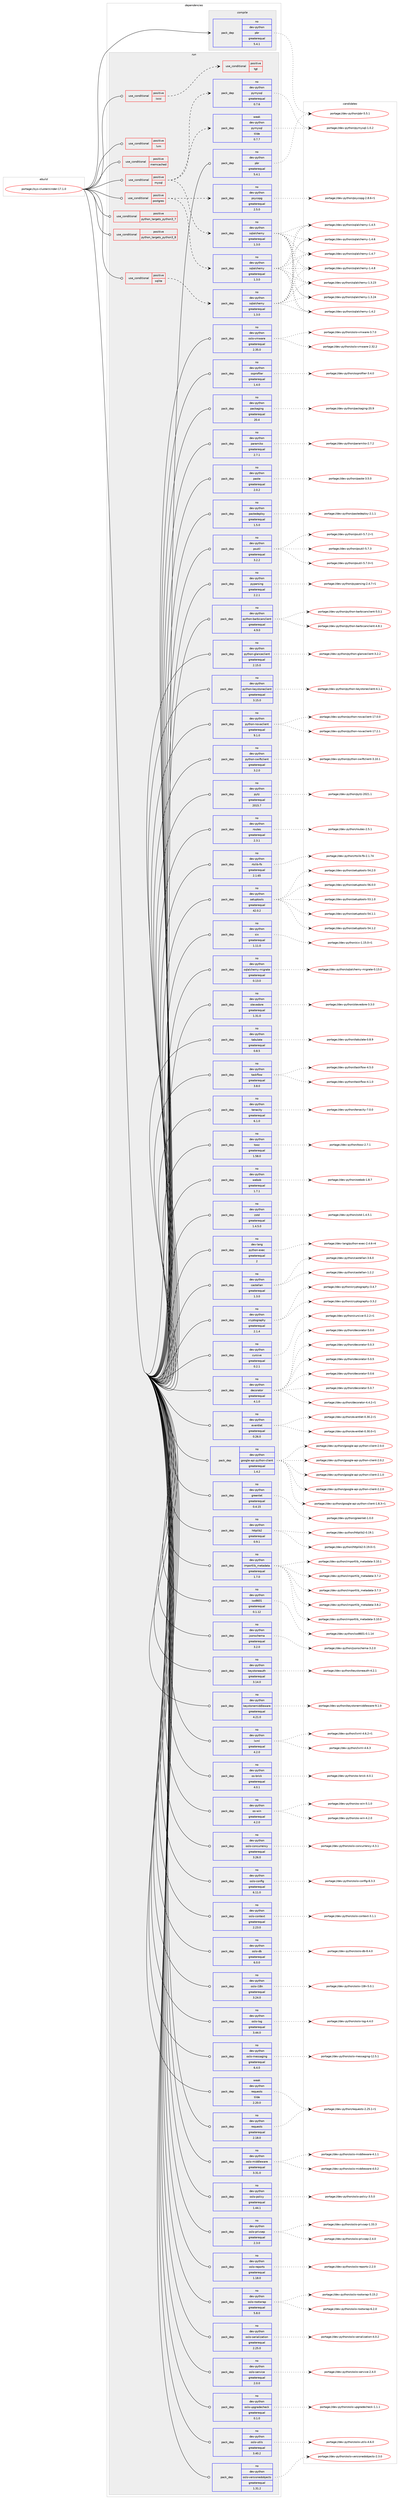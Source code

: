 digraph prolog {

# *************
# Graph options
# *************

newrank=true;
concentrate=true;
compound=true;
graph [rankdir=LR,fontname=Helvetica,fontsize=10,ranksep=1.5];#, ranksep=2.5, nodesep=0.2];
edge  [arrowhead=vee];
node  [fontname=Helvetica,fontsize=10];

# **********
# The ebuild
# **********

subgraph cluster_leftcol {
color=gray;
rank=same;
label=<<i>ebuild</i>>;
id [label="portage://sys-cluster/cinder-17.1.0", color=red, width=4, href="../sys-cluster/cinder-17.1.0.svg"];
}

# ****************
# The dependencies
# ****************

subgraph cluster_midcol {
color=gray;
label=<<i>dependencies</i>>;
subgraph cluster_compile {
fillcolor="#eeeeee";
style=filled;
label=<<i>compile</i>>;
# *** BEGIN UNKNOWN DEPENDENCY TYPE (TODO) ***
# id -> package_dependency(portage://sys-cluster/cinder-17.1.0,install,no,app-admin,sudo,none,[,,],[],[])
# *** END UNKNOWN DEPENDENCY TYPE (TODO) ***

subgraph pack617 {
dependency1558 [label=<<TABLE BORDER="0" CELLBORDER="1" CELLSPACING="0" CELLPADDING="4" WIDTH="220"><TR><TD ROWSPAN="6" CELLPADDING="30">pack_dep</TD></TR><TR><TD WIDTH="110">no</TD></TR><TR><TD>dev-python</TD></TR><TR><TD>pbr</TD></TR><TR><TD>greaterequal</TD></TR><TR><TD>5.4.1</TD></TR></TABLE>>, shape=none, color=blue];
}
id:e -> dependency1558:w [weight=20,style="solid",arrowhead="vee"];
}
subgraph cluster_compileandrun {
fillcolor="#eeeeee";
style=filled;
label=<<i>compile and run</i>>;
}
subgraph cluster_run {
fillcolor="#eeeeee";
style=filled;
label=<<i>run</i>>;
subgraph cond916 {
dependency1559 [label=<<TABLE BORDER="0" CELLBORDER="1" CELLSPACING="0" CELLPADDING="4"><TR><TD ROWSPAN="3" CELLPADDING="10">use_conditional</TD></TR><TR><TD>positive</TD></TR><TR><TD>iscsi</TD></TR></TABLE>>, shape=none, color=red];
subgraph cond917 {
dependency1560 [label=<<TABLE BORDER="0" CELLBORDER="1" CELLSPACING="0" CELLPADDING="4"><TR><TD ROWSPAN="3" CELLPADDING="10">use_conditional</TD></TR><TR><TD>positive</TD></TR><TR><TD>tgt</TD></TR></TABLE>>, shape=none, color=red];
# *** BEGIN UNKNOWN DEPENDENCY TYPE (TODO) ***
# dependency1560 -> package_dependency(portage://sys-cluster/cinder-17.1.0,run,no,sys-block,tgt,none,[,,],[],[])
# *** END UNKNOWN DEPENDENCY TYPE (TODO) ***

}
dependency1559:e -> dependency1560:w [weight=20,style="dashed",arrowhead="vee"];
# *** BEGIN UNKNOWN DEPENDENCY TYPE (TODO) ***
# dependency1559 -> package_dependency(portage://sys-cluster/cinder-17.1.0,run,no,sys-block,open-iscsi,none,[,,],[],[])
# *** END UNKNOWN DEPENDENCY TYPE (TODO) ***

}
id:e -> dependency1559:w [weight=20,style="solid",arrowhead="odot"];
subgraph cond918 {
dependency1561 [label=<<TABLE BORDER="0" CELLBORDER="1" CELLSPACING="0" CELLPADDING="4"><TR><TD ROWSPAN="3" CELLPADDING="10">use_conditional</TD></TR><TR><TD>positive</TD></TR><TR><TD>lvm</TD></TR></TABLE>>, shape=none, color=red];
# *** BEGIN UNKNOWN DEPENDENCY TYPE (TODO) ***
# dependency1561 -> package_dependency(portage://sys-cluster/cinder-17.1.0,run,no,sys-fs,lvm2,none,[,,],[],[])
# *** END UNKNOWN DEPENDENCY TYPE (TODO) ***

}
id:e -> dependency1561:w [weight=20,style="solid",arrowhead="odot"];
subgraph cond919 {
dependency1562 [label=<<TABLE BORDER="0" CELLBORDER="1" CELLSPACING="0" CELLPADDING="4"><TR><TD ROWSPAN="3" CELLPADDING="10">use_conditional</TD></TR><TR><TD>positive</TD></TR><TR><TD>memcached</TD></TR></TABLE>>, shape=none, color=red];
# *** BEGIN UNKNOWN DEPENDENCY TYPE (TODO) ***
# dependency1562 -> package_dependency(portage://sys-cluster/cinder-17.1.0,run,no,net-misc,memcached,none,[,,],[],[])
# *** END UNKNOWN DEPENDENCY TYPE (TODO) ***

}
id:e -> dependency1562:w [weight=20,style="solid",arrowhead="odot"];
subgraph cond920 {
dependency1563 [label=<<TABLE BORDER="0" CELLBORDER="1" CELLSPACING="0" CELLPADDING="4"><TR><TD ROWSPAN="3" CELLPADDING="10">use_conditional</TD></TR><TR><TD>positive</TD></TR><TR><TD>mysql</TD></TR></TABLE>>, shape=none, color=red];
subgraph pack618 {
dependency1564 [label=<<TABLE BORDER="0" CELLBORDER="1" CELLSPACING="0" CELLPADDING="4" WIDTH="220"><TR><TD ROWSPAN="6" CELLPADDING="30">pack_dep</TD></TR><TR><TD WIDTH="110">no</TD></TR><TR><TD>dev-python</TD></TR><TR><TD>pymysql</TD></TR><TR><TD>greaterequal</TD></TR><TR><TD>0.7.6</TD></TR></TABLE>>, shape=none, color=blue];
}
dependency1563:e -> dependency1564:w [weight=20,style="dashed",arrowhead="vee"];
subgraph pack619 {
dependency1565 [label=<<TABLE BORDER="0" CELLBORDER="1" CELLSPACING="0" CELLPADDING="4" WIDTH="220"><TR><TD ROWSPAN="6" CELLPADDING="30">pack_dep</TD></TR><TR><TD WIDTH="110">weak</TD></TR><TR><TD>dev-python</TD></TR><TR><TD>pymysql</TD></TR><TR><TD>tilde</TD></TR><TR><TD>0.7.7</TD></TR></TABLE>>, shape=none, color=blue];
}
dependency1563:e -> dependency1565:w [weight=20,style="dashed",arrowhead="vee"];
subgraph pack620 {
dependency1566 [label=<<TABLE BORDER="0" CELLBORDER="1" CELLSPACING="0" CELLPADDING="4" WIDTH="220"><TR><TD ROWSPAN="6" CELLPADDING="30">pack_dep</TD></TR><TR><TD WIDTH="110">no</TD></TR><TR><TD>dev-python</TD></TR><TR><TD>sqlalchemy</TD></TR><TR><TD>greaterequal</TD></TR><TR><TD>1.3.0</TD></TR></TABLE>>, shape=none, color=blue];
}
dependency1563:e -> dependency1566:w [weight=20,style="dashed",arrowhead="vee"];
}
id:e -> dependency1563:w [weight=20,style="solid",arrowhead="odot"];
subgraph cond921 {
dependency1567 [label=<<TABLE BORDER="0" CELLBORDER="1" CELLSPACING="0" CELLPADDING="4"><TR><TD ROWSPAN="3" CELLPADDING="10">use_conditional</TD></TR><TR><TD>positive</TD></TR><TR><TD>postgres</TD></TR></TABLE>>, shape=none, color=red];
subgraph pack621 {
dependency1568 [label=<<TABLE BORDER="0" CELLBORDER="1" CELLSPACING="0" CELLPADDING="4" WIDTH="220"><TR><TD ROWSPAN="6" CELLPADDING="30">pack_dep</TD></TR><TR><TD WIDTH="110">no</TD></TR><TR><TD>dev-python</TD></TR><TR><TD>psycopg</TD></TR><TR><TD>greaterequal</TD></TR><TR><TD>2.5.0</TD></TR></TABLE>>, shape=none, color=blue];
}
dependency1567:e -> dependency1568:w [weight=20,style="dashed",arrowhead="vee"];
subgraph pack622 {
dependency1569 [label=<<TABLE BORDER="0" CELLBORDER="1" CELLSPACING="0" CELLPADDING="4" WIDTH="220"><TR><TD ROWSPAN="6" CELLPADDING="30">pack_dep</TD></TR><TR><TD WIDTH="110">no</TD></TR><TR><TD>dev-python</TD></TR><TR><TD>sqlalchemy</TD></TR><TR><TD>greaterequal</TD></TR><TR><TD>1.3.0</TD></TR></TABLE>>, shape=none, color=blue];
}
dependency1567:e -> dependency1569:w [weight=20,style="dashed",arrowhead="vee"];
}
id:e -> dependency1567:w [weight=20,style="solid",arrowhead="odot"];
subgraph cond922 {
dependency1570 [label=<<TABLE BORDER="0" CELLBORDER="1" CELLSPACING="0" CELLPADDING="4"><TR><TD ROWSPAN="3" CELLPADDING="10">use_conditional</TD></TR><TR><TD>positive</TD></TR><TR><TD>python_targets_python3_7</TD></TR></TABLE>>, shape=none, color=red];
# *** BEGIN UNKNOWN DEPENDENCY TYPE (TODO) ***
# dependency1570 -> package_dependency(portage://sys-cluster/cinder-17.1.0,run,no,dev-lang,python,none,[,,],[slot(3.7)],[])
# *** END UNKNOWN DEPENDENCY TYPE (TODO) ***

}
id:e -> dependency1570:w [weight=20,style="solid",arrowhead="odot"];
subgraph cond923 {
dependency1571 [label=<<TABLE BORDER="0" CELLBORDER="1" CELLSPACING="0" CELLPADDING="4"><TR><TD ROWSPAN="3" CELLPADDING="10">use_conditional</TD></TR><TR><TD>positive</TD></TR><TR><TD>python_targets_python3_8</TD></TR></TABLE>>, shape=none, color=red];
# *** BEGIN UNKNOWN DEPENDENCY TYPE (TODO) ***
# dependency1571 -> package_dependency(portage://sys-cluster/cinder-17.1.0,run,no,dev-lang,python,none,[,,],[slot(3.8)],[])
# *** END UNKNOWN DEPENDENCY TYPE (TODO) ***

}
id:e -> dependency1571:w [weight=20,style="solid",arrowhead="odot"];
subgraph cond924 {
dependency1572 [label=<<TABLE BORDER="0" CELLBORDER="1" CELLSPACING="0" CELLPADDING="4"><TR><TD ROWSPAN="3" CELLPADDING="10">use_conditional</TD></TR><TR><TD>positive</TD></TR><TR><TD>sqlite</TD></TR></TABLE>>, shape=none, color=red];
subgraph pack623 {
dependency1573 [label=<<TABLE BORDER="0" CELLBORDER="1" CELLSPACING="0" CELLPADDING="4" WIDTH="220"><TR><TD ROWSPAN="6" CELLPADDING="30">pack_dep</TD></TR><TR><TD WIDTH="110">no</TD></TR><TR><TD>dev-python</TD></TR><TR><TD>sqlalchemy</TD></TR><TR><TD>greaterequal</TD></TR><TR><TD>1.3.0</TD></TR></TABLE>>, shape=none, color=blue];
}
dependency1572:e -> dependency1573:w [weight=20,style="dashed",arrowhead="vee"];
}
id:e -> dependency1572:w [weight=20,style="solid",arrowhead="odot"];
# *** BEGIN UNKNOWN DEPENDENCY TYPE (TODO) ***
# id -> package_dependency(portage://sys-cluster/cinder-17.1.0,run,no,acct-group,cinder,none,[,,],[],[])
# *** END UNKNOWN DEPENDENCY TYPE (TODO) ***

# *** BEGIN UNKNOWN DEPENDENCY TYPE (TODO) ***
# id -> package_dependency(portage://sys-cluster/cinder-17.1.0,run,no,acct-user,cinder,none,[,,],[],[])
# *** END UNKNOWN DEPENDENCY TYPE (TODO) ***

# *** BEGIN UNKNOWN DEPENDENCY TYPE (TODO) ***
# id -> package_dependency(portage://sys-cluster/cinder-17.1.0,run,no,app-emulation,qemu,none,[,,],[],[])
# *** END UNKNOWN DEPENDENCY TYPE (TODO) ***

subgraph pack624 {
dependency1574 [label=<<TABLE BORDER="0" CELLBORDER="1" CELLSPACING="0" CELLPADDING="4" WIDTH="220"><TR><TD ROWSPAN="6" CELLPADDING="30">pack_dep</TD></TR><TR><TD WIDTH="110">no</TD></TR><TR><TD>dev-lang</TD></TR><TR><TD>python-exec</TD></TR><TR><TD>greaterequal</TD></TR><TR><TD>2</TD></TR></TABLE>>, shape=none, color=blue];
}
id:e -> dependency1574:w [weight=20,style="solid",arrowhead="odot"];
subgraph pack625 {
dependency1575 [label=<<TABLE BORDER="0" CELLBORDER="1" CELLSPACING="0" CELLPADDING="4" WIDTH="220"><TR><TD ROWSPAN="6" CELLPADDING="30">pack_dep</TD></TR><TR><TD WIDTH="110">no</TD></TR><TR><TD>dev-python</TD></TR><TR><TD>castellan</TD></TR><TR><TD>greaterequal</TD></TR><TR><TD>1.3.0</TD></TR></TABLE>>, shape=none, color=blue];
}
id:e -> dependency1575:w [weight=20,style="solid",arrowhead="odot"];
subgraph pack626 {
dependency1576 [label=<<TABLE BORDER="0" CELLBORDER="1" CELLSPACING="0" CELLPADDING="4" WIDTH="220"><TR><TD ROWSPAN="6" CELLPADDING="30">pack_dep</TD></TR><TR><TD WIDTH="110">no</TD></TR><TR><TD>dev-python</TD></TR><TR><TD>cryptography</TD></TR><TR><TD>greaterequal</TD></TR><TR><TD>2.1.4</TD></TR></TABLE>>, shape=none, color=blue];
}
id:e -> dependency1576:w [weight=20,style="solid",arrowhead="odot"];
subgraph pack627 {
dependency1577 [label=<<TABLE BORDER="0" CELLBORDER="1" CELLSPACING="0" CELLPADDING="4" WIDTH="220"><TR><TD ROWSPAN="6" CELLPADDING="30">pack_dep</TD></TR><TR><TD WIDTH="110">no</TD></TR><TR><TD>dev-python</TD></TR><TR><TD>cursive</TD></TR><TR><TD>greaterequal</TD></TR><TR><TD>0.2.1</TD></TR></TABLE>>, shape=none, color=blue];
}
id:e -> dependency1577:w [weight=20,style="solid",arrowhead="odot"];
subgraph pack628 {
dependency1578 [label=<<TABLE BORDER="0" CELLBORDER="1" CELLSPACING="0" CELLPADDING="4" WIDTH="220"><TR><TD ROWSPAN="6" CELLPADDING="30">pack_dep</TD></TR><TR><TD WIDTH="110">no</TD></TR><TR><TD>dev-python</TD></TR><TR><TD>decorator</TD></TR><TR><TD>greaterequal</TD></TR><TR><TD>4.1.0</TD></TR></TABLE>>, shape=none, color=blue];
}
id:e -> dependency1578:w [weight=20,style="solid",arrowhead="odot"];
subgraph pack629 {
dependency1579 [label=<<TABLE BORDER="0" CELLBORDER="1" CELLSPACING="0" CELLPADDING="4" WIDTH="220"><TR><TD ROWSPAN="6" CELLPADDING="30">pack_dep</TD></TR><TR><TD WIDTH="110">no</TD></TR><TR><TD>dev-python</TD></TR><TR><TD>eventlet</TD></TR><TR><TD>greaterequal</TD></TR><TR><TD>0.26.0</TD></TR></TABLE>>, shape=none, color=blue];
}
id:e -> dependency1579:w [weight=20,style="solid",arrowhead="odot"];
subgraph pack630 {
dependency1580 [label=<<TABLE BORDER="0" CELLBORDER="1" CELLSPACING="0" CELLPADDING="4" WIDTH="220"><TR><TD ROWSPAN="6" CELLPADDING="30">pack_dep</TD></TR><TR><TD WIDTH="110">no</TD></TR><TR><TD>dev-python</TD></TR><TR><TD>google-api-python-client</TD></TR><TR><TD>greaterequal</TD></TR><TR><TD>1.4.2</TD></TR></TABLE>>, shape=none, color=blue];
}
id:e -> dependency1580:w [weight=20,style="solid",arrowhead="odot"];
subgraph pack631 {
dependency1581 [label=<<TABLE BORDER="0" CELLBORDER="1" CELLSPACING="0" CELLPADDING="4" WIDTH="220"><TR><TD ROWSPAN="6" CELLPADDING="30">pack_dep</TD></TR><TR><TD WIDTH="110">no</TD></TR><TR><TD>dev-python</TD></TR><TR><TD>greenlet</TD></TR><TR><TD>greaterequal</TD></TR><TR><TD>0.4.15</TD></TR></TABLE>>, shape=none, color=blue];
}
id:e -> dependency1581:w [weight=20,style="solid",arrowhead="odot"];
subgraph pack632 {
dependency1582 [label=<<TABLE BORDER="0" CELLBORDER="1" CELLSPACING="0" CELLPADDING="4" WIDTH="220"><TR><TD ROWSPAN="6" CELLPADDING="30">pack_dep</TD></TR><TR><TD WIDTH="110">no</TD></TR><TR><TD>dev-python</TD></TR><TR><TD>httplib2</TD></TR><TR><TD>greaterequal</TD></TR><TR><TD>0.9.1</TD></TR></TABLE>>, shape=none, color=blue];
}
id:e -> dependency1582:w [weight=20,style="solid",arrowhead="odot"];
subgraph pack633 {
dependency1583 [label=<<TABLE BORDER="0" CELLBORDER="1" CELLSPACING="0" CELLPADDING="4" WIDTH="220"><TR><TD ROWSPAN="6" CELLPADDING="30">pack_dep</TD></TR><TR><TD WIDTH="110">no</TD></TR><TR><TD>dev-python</TD></TR><TR><TD>importlib_metadata</TD></TR><TR><TD>greaterequal</TD></TR><TR><TD>1.7.0</TD></TR></TABLE>>, shape=none, color=blue];
}
id:e -> dependency1583:w [weight=20,style="solid",arrowhead="odot"];
subgraph pack634 {
dependency1584 [label=<<TABLE BORDER="0" CELLBORDER="1" CELLSPACING="0" CELLPADDING="4" WIDTH="220"><TR><TD ROWSPAN="6" CELLPADDING="30">pack_dep</TD></TR><TR><TD WIDTH="110">no</TD></TR><TR><TD>dev-python</TD></TR><TR><TD>iso8601</TD></TR><TR><TD>greaterequal</TD></TR><TR><TD>0.1.12</TD></TR></TABLE>>, shape=none, color=blue];
}
id:e -> dependency1584:w [weight=20,style="solid",arrowhead="odot"];
subgraph pack635 {
dependency1585 [label=<<TABLE BORDER="0" CELLBORDER="1" CELLSPACING="0" CELLPADDING="4" WIDTH="220"><TR><TD ROWSPAN="6" CELLPADDING="30">pack_dep</TD></TR><TR><TD WIDTH="110">no</TD></TR><TR><TD>dev-python</TD></TR><TR><TD>jsonschema</TD></TR><TR><TD>greaterequal</TD></TR><TR><TD>3.2.0</TD></TR></TABLE>>, shape=none, color=blue];
}
id:e -> dependency1585:w [weight=20,style="solid",arrowhead="odot"];
subgraph pack636 {
dependency1586 [label=<<TABLE BORDER="0" CELLBORDER="1" CELLSPACING="0" CELLPADDING="4" WIDTH="220"><TR><TD ROWSPAN="6" CELLPADDING="30">pack_dep</TD></TR><TR><TD WIDTH="110">no</TD></TR><TR><TD>dev-python</TD></TR><TR><TD>keystoneauth</TD></TR><TR><TD>greaterequal</TD></TR><TR><TD>3.14.0</TD></TR></TABLE>>, shape=none, color=blue];
}
id:e -> dependency1586:w [weight=20,style="solid",arrowhead="odot"];
subgraph pack637 {
dependency1587 [label=<<TABLE BORDER="0" CELLBORDER="1" CELLSPACING="0" CELLPADDING="4" WIDTH="220"><TR><TD ROWSPAN="6" CELLPADDING="30">pack_dep</TD></TR><TR><TD WIDTH="110">no</TD></TR><TR><TD>dev-python</TD></TR><TR><TD>keystonemiddleware</TD></TR><TR><TD>greaterequal</TD></TR><TR><TD>4.21.0</TD></TR></TABLE>>, shape=none, color=blue];
}
id:e -> dependency1587:w [weight=20,style="solid",arrowhead="odot"];
subgraph pack638 {
dependency1588 [label=<<TABLE BORDER="0" CELLBORDER="1" CELLSPACING="0" CELLPADDING="4" WIDTH="220"><TR><TD ROWSPAN="6" CELLPADDING="30">pack_dep</TD></TR><TR><TD WIDTH="110">no</TD></TR><TR><TD>dev-python</TD></TR><TR><TD>lxml</TD></TR><TR><TD>greaterequal</TD></TR><TR><TD>4.2.0</TD></TR></TABLE>>, shape=none, color=blue];
}
id:e -> dependency1588:w [weight=20,style="solid",arrowhead="odot"];
subgraph pack639 {
dependency1589 [label=<<TABLE BORDER="0" CELLBORDER="1" CELLSPACING="0" CELLPADDING="4" WIDTH="220"><TR><TD ROWSPAN="6" CELLPADDING="30">pack_dep</TD></TR><TR><TD WIDTH="110">no</TD></TR><TR><TD>dev-python</TD></TR><TR><TD>os-brick</TD></TR><TR><TD>greaterequal</TD></TR><TR><TD>4.0.1</TD></TR></TABLE>>, shape=none, color=blue];
}
id:e -> dependency1589:w [weight=20,style="solid",arrowhead="odot"];
subgraph pack640 {
dependency1590 [label=<<TABLE BORDER="0" CELLBORDER="1" CELLSPACING="0" CELLPADDING="4" WIDTH="220"><TR><TD ROWSPAN="6" CELLPADDING="30">pack_dep</TD></TR><TR><TD WIDTH="110">no</TD></TR><TR><TD>dev-python</TD></TR><TR><TD>os-win</TD></TR><TR><TD>greaterequal</TD></TR><TR><TD>4.2.0</TD></TR></TABLE>>, shape=none, color=blue];
}
id:e -> dependency1590:w [weight=20,style="solid",arrowhead="odot"];
subgraph pack641 {
dependency1591 [label=<<TABLE BORDER="0" CELLBORDER="1" CELLSPACING="0" CELLPADDING="4" WIDTH="220"><TR><TD ROWSPAN="6" CELLPADDING="30">pack_dep</TD></TR><TR><TD WIDTH="110">no</TD></TR><TR><TD>dev-python</TD></TR><TR><TD>oslo-concurrency</TD></TR><TR><TD>greaterequal</TD></TR><TR><TD>3.26.0</TD></TR></TABLE>>, shape=none, color=blue];
}
id:e -> dependency1591:w [weight=20,style="solid",arrowhead="odot"];
subgraph pack642 {
dependency1592 [label=<<TABLE BORDER="0" CELLBORDER="1" CELLSPACING="0" CELLPADDING="4" WIDTH="220"><TR><TD ROWSPAN="6" CELLPADDING="30">pack_dep</TD></TR><TR><TD WIDTH="110">no</TD></TR><TR><TD>dev-python</TD></TR><TR><TD>oslo-config</TD></TR><TR><TD>greaterequal</TD></TR><TR><TD>6.11.0</TD></TR></TABLE>>, shape=none, color=blue];
}
id:e -> dependency1592:w [weight=20,style="solid",arrowhead="odot"];
subgraph pack643 {
dependency1593 [label=<<TABLE BORDER="0" CELLBORDER="1" CELLSPACING="0" CELLPADDING="4" WIDTH="220"><TR><TD ROWSPAN="6" CELLPADDING="30">pack_dep</TD></TR><TR><TD WIDTH="110">no</TD></TR><TR><TD>dev-python</TD></TR><TR><TD>oslo-context</TD></TR><TR><TD>greaterequal</TD></TR><TR><TD>2.23.0</TD></TR></TABLE>>, shape=none, color=blue];
}
id:e -> dependency1593:w [weight=20,style="solid",arrowhead="odot"];
subgraph pack644 {
dependency1594 [label=<<TABLE BORDER="0" CELLBORDER="1" CELLSPACING="0" CELLPADDING="4" WIDTH="220"><TR><TD ROWSPAN="6" CELLPADDING="30">pack_dep</TD></TR><TR><TD WIDTH="110">no</TD></TR><TR><TD>dev-python</TD></TR><TR><TD>oslo-db</TD></TR><TR><TD>greaterequal</TD></TR><TR><TD>6.0.0</TD></TR></TABLE>>, shape=none, color=blue];
}
id:e -> dependency1594:w [weight=20,style="solid",arrowhead="odot"];
subgraph pack645 {
dependency1595 [label=<<TABLE BORDER="0" CELLBORDER="1" CELLSPACING="0" CELLPADDING="4" WIDTH="220"><TR><TD ROWSPAN="6" CELLPADDING="30">pack_dep</TD></TR><TR><TD WIDTH="110">no</TD></TR><TR><TD>dev-python</TD></TR><TR><TD>oslo-i18n</TD></TR><TR><TD>greaterequal</TD></TR><TR><TD>3.24.0</TD></TR></TABLE>>, shape=none, color=blue];
}
id:e -> dependency1595:w [weight=20,style="solid",arrowhead="odot"];
subgraph pack646 {
dependency1596 [label=<<TABLE BORDER="0" CELLBORDER="1" CELLSPACING="0" CELLPADDING="4" WIDTH="220"><TR><TD ROWSPAN="6" CELLPADDING="30">pack_dep</TD></TR><TR><TD WIDTH="110">no</TD></TR><TR><TD>dev-python</TD></TR><TR><TD>oslo-log</TD></TR><TR><TD>greaterequal</TD></TR><TR><TD>3.44.0</TD></TR></TABLE>>, shape=none, color=blue];
}
id:e -> dependency1596:w [weight=20,style="solid",arrowhead="odot"];
subgraph pack647 {
dependency1597 [label=<<TABLE BORDER="0" CELLBORDER="1" CELLSPACING="0" CELLPADDING="4" WIDTH="220"><TR><TD ROWSPAN="6" CELLPADDING="30">pack_dep</TD></TR><TR><TD WIDTH="110">no</TD></TR><TR><TD>dev-python</TD></TR><TR><TD>oslo-messaging</TD></TR><TR><TD>greaterequal</TD></TR><TR><TD>6.4.0</TD></TR></TABLE>>, shape=none, color=blue];
}
id:e -> dependency1597:w [weight=20,style="solid",arrowhead="odot"];
subgraph pack648 {
dependency1598 [label=<<TABLE BORDER="0" CELLBORDER="1" CELLSPACING="0" CELLPADDING="4" WIDTH="220"><TR><TD ROWSPAN="6" CELLPADDING="30">pack_dep</TD></TR><TR><TD WIDTH="110">no</TD></TR><TR><TD>dev-python</TD></TR><TR><TD>oslo-middleware</TD></TR><TR><TD>greaterequal</TD></TR><TR><TD>3.31.0</TD></TR></TABLE>>, shape=none, color=blue];
}
id:e -> dependency1598:w [weight=20,style="solid",arrowhead="odot"];
subgraph pack649 {
dependency1599 [label=<<TABLE BORDER="0" CELLBORDER="1" CELLSPACING="0" CELLPADDING="4" WIDTH="220"><TR><TD ROWSPAN="6" CELLPADDING="30">pack_dep</TD></TR><TR><TD WIDTH="110">no</TD></TR><TR><TD>dev-python</TD></TR><TR><TD>oslo-policy</TD></TR><TR><TD>greaterequal</TD></TR><TR><TD>1.44.1</TD></TR></TABLE>>, shape=none, color=blue];
}
id:e -> dependency1599:w [weight=20,style="solid",arrowhead="odot"];
subgraph pack650 {
dependency1600 [label=<<TABLE BORDER="0" CELLBORDER="1" CELLSPACING="0" CELLPADDING="4" WIDTH="220"><TR><TD ROWSPAN="6" CELLPADDING="30">pack_dep</TD></TR><TR><TD WIDTH="110">no</TD></TR><TR><TD>dev-python</TD></TR><TR><TD>oslo-privsep</TD></TR><TR><TD>greaterequal</TD></TR><TR><TD>2.3.0</TD></TR></TABLE>>, shape=none, color=blue];
}
id:e -> dependency1600:w [weight=20,style="solid",arrowhead="odot"];
subgraph pack651 {
dependency1601 [label=<<TABLE BORDER="0" CELLBORDER="1" CELLSPACING="0" CELLPADDING="4" WIDTH="220"><TR><TD ROWSPAN="6" CELLPADDING="30">pack_dep</TD></TR><TR><TD WIDTH="110">no</TD></TR><TR><TD>dev-python</TD></TR><TR><TD>oslo-reports</TD></TR><TR><TD>greaterequal</TD></TR><TR><TD>1.18.0</TD></TR></TABLE>>, shape=none, color=blue];
}
id:e -> dependency1601:w [weight=20,style="solid",arrowhead="odot"];
subgraph pack652 {
dependency1602 [label=<<TABLE BORDER="0" CELLBORDER="1" CELLSPACING="0" CELLPADDING="4" WIDTH="220"><TR><TD ROWSPAN="6" CELLPADDING="30">pack_dep</TD></TR><TR><TD WIDTH="110">no</TD></TR><TR><TD>dev-python</TD></TR><TR><TD>oslo-rootwrap</TD></TR><TR><TD>greaterequal</TD></TR><TR><TD>5.8.0</TD></TR></TABLE>>, shape=none, color=blue];
}
id:e -> dependency1602:w [weight=20,style="solid",arrowhead="odot"];
subgraph pack653 {
dependency1603 [label=<<TABLE BORDER="0" CELLBORDER="1" CELLSPACING="0" CELLPADDING="4" WIDTH="220"><TR><TD ROWSPAN="6" CELLPADDING="30">pack_dep</TD></TR><TR><TD WIDTH="110">no</TD></TR><TR><TD>dev-python</TD></TR><TR><TD>oslo-serialization</TD></TR><TR><TD>greaterequal</TD></TR><TR><TD>2.25.0</TD></TR></TABLE>>, shape=none, color=blue];
}
id:e -> dependency1603:w [weight=20,style="solid",arrowhead="odot"];
subgraph pack654 {
dependency1604 [label=<<TABLE BORDER="0" CELLBORDER="1" CELLSPACING="0" CELLPADDING="4" WIDTH="220"><TR><TD ROWSPAN="6" CELLPADDING="30">pack_dep</TD></TR><TR><TD WIDTH="110">no</TD></TR><TR><TD>dev-python</TD></TR><TR><TD>oslo-service</TD></TR><TR><TD>greaterequal</TD></TR><TR><TD>2.0.0</TD></TR></TABLE>>, shape=none, color=blue];
}
id:e -> dependency1604:w [weight=20,style="solid",arrowhead="odot"];
subgraph pack655 {
dependency1605 [label=<<TABLE BORDER="0" CELLBORDER="1" CELLSPACING="0" CELLPADDING="4" WIDTH="220"><TR><TD ROWSPAN="6" CELLPADDING="30">pack_dep</TD></TR><TR><TD WIDTH="110">no</TD></TR><TR><TD>dev-python</TD></TR><TR><TD>oslo-upgradecheck</TD></TR><TR><TD>greaterequal</TD></TR><TR><TD>0.1.0</TD></TR></TABLE>>, shape=none, color=blue];
}
id:e -> dependency1605:w [weight=20,style="solid",arrowhead="odot"];
subgraph pack656 {
dependency1606 [label=<<TABLE BORDER="0" CELLBORDER="1" CELLSPACING="0" CELLPADDING="4" WIDTH="220"><TR><TD ROWSPAN="6" CELLPADDING="30">pack_dep</TD></TR><TR><TD WIDTH="110">no</TD></TR><TR><TD>dev-python</TD></TR><TR><TD>oslo-utils</TD></TR><TR><TD>greaterequal</TD></TR><TR><TD>3.40.2</TD></TR></TABLE>>, shape=none, color=blue];
}
id:e -> dependency1606:w [weight=20,style="solid",arrowhead="odot"];
subgraph pack657 {
dependency1607 [label=<<TABLE BORDER="0" CELLBORDER="1" CELLSPACING="0" CELLPADDING="4" WIDTH="220"><TR><TD ROWSPAN="6" CELLPADDING="30">pack_dep</TD></TR><TR><TD WIDTH="110">no</TD></TR><TR><TD>dev-python</TD></TR><TR><TD>oslo-versionedobjects</TD></TR><TR><TD>greaterequal</TD></TR><TR><TD>1.31.2</TD></TR></TABLE>>, shape=none, color=blue];
}
id:e -> dependency1607:w [weight=20,style="solid",arrowhead="odot"];
subgraph pack658 {
dependency1608 [label=<<TABLE BORDER="0" CELLBORDER="1" CELLSPACING="0" CELLPADDING="4" WIDTH="220"><TR><TD ROWSPAN="6" CELLPADDING="30">pack_dep</TD></TR><TR><TD WIDTH="110">no</TD></TR><TR><TD>dev-python</TD></TR><TR><TD>oslo-vmware</TD></TR><TR><TD>greaterequal</TD></TR><TR><TD>2.35.0</TD></TR></TABLE>>, shape=none, color=blue];
}
id:e -> dependency1608:w [weight=20,style="solid",arrowhead="odot"];
subgraph pack659 {
dependency1609 [label=<<TABLE BORDER="0" CELLBORDER="1" CELLSPACING="0" CELLPADDING="4" WIDTH="220"><TR><TD ROWSPAN="6" CELLPADDING="30">pack_dep</TD></TR><TR><TD WIDTH="110">no</TD></TR><TR><TD>dev-python</TD></TR><TR><TD>osprofiler</TD></TR><TR><TD>greaterequal</TD></TR><TR><TD>1.4.0</TD></TR></TABLE>>, shape=none, color=blue];
}
id:e -> dependency1609:w [weight=20,style="solid",arrowhead="odot"];
subgraph pack660 {
dependency1610 [label=<<TABLE BORDER="0" CELLBORDER="1" CELLSPACING="0" CELLPADDING="4" WIDTH="220"><TR><TD ROWSPAN="6" CELLPADDING="30">pack_dep</TD></TR><TR><TD WIDTH="110">no</TD></TR><TR><TD>dev-python</TD></TR><TR><TD>packaging</TD></TR><TR><TD>greaterequal</TD></TR><TR><TD>20.4</TD></TR></TABLE>>, shape=none, color=blue];
}
id:e -> dependency1610:w [weight=20,style="solid",arrowhead="odot"];
subgraph pack661 {
dependency1611 [label=<<TABLE BORDER="0" CELLBORDER="1" CELLSPACING="0" CELLPADDING="4" WIDTH="220"><TR><TD ROWSPAN="6" CELLPADDING="30">pack_dep</TD></TR><TR><TD WIDTH="110">no</TD></TR><TR><TD>dev-python</TD></TR><TR><TD>paramiko</TD></TR><TR><TD>greaterequal</TD></TR><TR><TD>2.7.1</TD></TR></TABLE>>, shape=none, color=blue];
}
id:e -> dependency1611:w [weight=20,style="solid",arrowhead="odot"];
subgraph pack662 {
dependency1612 [label=<<TABLE BORDER="0" CELLBORDER="1" CELLSPACING="0" CELLPADDING="4" WIDTH="220"><TR><TD ROWSPAN="6" CELLPADDING="30">pack_dep</TD></TR><TR><TD WIDTH="110">no</TD></TR><TR><TD>dev-python</TD></TR><TR><TD>paste</TD></TR><TR><TD>greaterequal</TD></TR><TR><TD>2.0.2</TD></TR></TABLE>>, shape=none, color=blue];
}
id:e -> dependency1612:w [weight=20,style="solid",arrowhead="odot"];
subgraph pack663 {
dependency1613 [label=<<TABLE BORDER="0" CELLBORDER="1" CELLSPACING="0" CELLPADDING="4" WIDTH="220"><TR><TD ROWSPAN="6" CELLPADDING="30">pack_dep</TD></TR><TR><TD WIDTH="110">no</TD></TR><TR><TD>dev-python</TD></TR><TR><TD>pastedeploy</TD></TR><TR><TD>greaterequal</TD></TR><TR><TD>1.5.0</TD></TR></TABLE>>, shape=none, color=blue];
}
id:e -> dependency1613:w [weight=20,style="solid",arrowhead="odot"];
subgraph pack664 {
dependency1614 [label=<<TABLE BORDER="0" CELLBORDER="1" CELLSPACING="0" CELLPADDING="4" WIDTH="220"><TR><TD ROWSPAN="6" CELLPADDING="30">pack_dep</TD></TR><TR><TD WIDTH="110">no</TD></TR><TR><TD>dev-python</TD></TR><TR><TD>pbr</TD></TR><TR><TD>greaterequal</TD></TR><TR><TD>5.4.1</TD></TR></TABLE>>, shape=none, color=blue];
}
id:e -> dependency1614:w [weight=20,style="solid",arrowhead="odot"];
subgraph pack665 {
dependency1615 [label=<<TABLE BORDER="0" CELLBORDER="1" CELLSPACING="0" CELLPADDING="4" WIDTH="220"><TR><TD ROWSPAN="6" CELLPADDING="30">pack_dep</TD></TR><TR><TD WIDTH="110">no</TD></TR><TR><TD>dev-python</TD></TR><TR><TD>psutil</TD></TR><TR><TD>greaterequal</TD></TR><TR><TD>3.2.2</TD></TR></TABLE>>, shape=none, color=blue];
}
id:e -> dependency1615:w [weight=20,style="solid",arrowhead="odot"];
subgraph pack666 {
dependency1616 [label=<<TABLE BORDER="0" CELLBORDER="1" CELLSPACING="0" CELLPADDING="4" WIDTH="220"><TR><TD ROWSPAN="6" CELLPADDING="30">pack_dep</TD></TR><TR><TD WIDTH="110">no</TD></TR><TR><TD>dev-python</TD></TR><TR><TD>pyparsing</TD></TR><TR><TD>greaterequal</TD></TR><TR><TD>2.2.1</TD></TR></TABLE>>, shape=none, color=blue];
}
id:e -> dependency1616:w [weight=20,style="solid",arrowhead="odot"];
subgraph pack667 {
dependency1617 [label=<<TABLE BORDER="0" CELLBORDER="1" CELLSPACING="0" CELLPADDING="4" WIDTH="220"><TR><TD ROWSPAN="6" CELLPADDING="30">pack_dep</TD></TR><TR><TD WIDTH="110">no</TD></TR><TR><TD>dev-python</TD></TR><TR><TD>python-barbicanclient</TD></TR><TR><TD>greaterequal</TD></TR><TR><TD>4.9.0</TD></TR></TABLE>>, shape=none, color=blue];
}
id:e -> dependency1617:w [weight=20,style="solid",arrowhead="odot"];
subgraph pack668 {
dependency1618 [label=<<TABLE BORDER="0" CELLBORDER="1" CELLSPACING="0" CELLPADDING="4" WIDTH="220"><TR><TD ROWSPAN="6" CELLPADDING="30">pack_dep</TD></TR><TR><TD WIDTH="110">no</TD></TR><TR><TD>dev-python</TD></TR><TR><TD>python-glanceclient</TD></TR><TR><TD>greaterequal</TD></TR><TR><TD>2.15.0</TD></TR></TABLE>>, shape=none, color=blue];
}
id:e -> dependency1618:w [weight=20,style="solid",arrowhead="odot"];
subgraph pack669 {
dependency1619 [label=<<TABLE BORDER="0" CELLBORDER="1" CELLSPACING="0" CELLPADDING="4" WIDTH="220"><TR><TD ROWSPAN="6" CELLPADDING="30">pack_dep</TD></TR><TR><TD WIDTH="110">no</TD></TR><TR><TD>dev-python</TD></TR><TR><TD>python-keystoneclient</TD></TR><TR><TD>greaterequal</TD></TR><TR><TD>3.15.0</TD></TR></TABLE>>, shape=none, color=blue];
}
id:e -> dependency1619:w [weight=20,style="solid",arrowhead="odot"];
subgraph pack670 {
dependency1620 [label=<<TABLE BORDER="0" CELLBORDER="1" CELLSPACING="0" CELLPADDING="4" WIDTH="220"><TR><TD ROWSPAN="6" CELLPADDING="30">pack_dep</TD></TR><TR><TD WIDTH="110">no</TD></TR><TR><TD>dev-python</TD></TR><TR><TD>python-novaclient</TD></TR><TR><TD>greaterequal</TD></TR><TR><TD>9.1.0</TD></TR></TABLE>>, shape=none, color=blue];
}
id:e -> dependency1620:w [weight=20,style="solid",arrowhead="odot"];
subgraph pack671 {
dependency1621 [label=<<TABLE BORDER="0" CELLBORDER="1" CELLSPACING="0" CELLPADDING="4" WIDTH="220"><TR><TD ROWSPAN="6" CELLPADDING="30">pack_dep</TD></TR><TR><TD WIDTH="110">no</TD></TR><TR><TD>dev-python</TD></TR><TR><TD>python-swiftclient</TD></TR><TR><TD>greaterequal</TD></TR><TR><TD>3.2.0</TD></TR></TABLE>>, shape=none, color=blue];
}
id:e -> dependency1621:w [weight=20,style="solid",arrowhead="odot"];
subgraph pack672 {
dependency1622 [label=<<TABLE BORDER="0" CELLBORDER="1" CELLSPACING="0" CELLPADDING="4" WIDTH="220"><TR><TD ROWSPAN="6" CELLPADDING="30">pack_dep</TD></TR><TR><TD WIDTH="110">no</TD></TR><TR><TD>dev-python</TD></TR><TR><TD>pytz</TD></TR><TR><TD>greaterequal</TD></TR><TR><TD>2015.7</TD></TR></TABLE>>, shape=none, color=blue];
}
id:e -> dependency1622:w [weight=20,style="solid",arrowhead="odot"];
subgraph pack673 {
dependency1623 [label=<<TABLE BORDER="0" CELLBORDER="1" CELLSPACING="0" CELLPADDING="4" WIDTH="220"><TR><TD ROWSPAN="6" CELLPADDING="30">pack_dep</TD></TR><TR><TD WIDTH="110">no</TD></TR><TR><TD>dev-python</TD></TR><TR><TD>requests</TD></TR><TR><TD>greaterequal</TD></TR><TR><TD>2.18.0</TD></TR></TABLE>>, shape=none, color=blue];
}
id:e -> dependency1623:w [weight=20,style="solid",arrowhead="odot"];
subgraph pack674 {
dependency1624 [label=<<TABLE BORDER="0" CELLBORDER="1" CELLSPACING="0" CELLPADDING="4" WIDTH="220"><TR><TD ROWSPAN="6" CELLPADDING="30">pack_dep</TD></TR><TR><TD WIDTH="110">no</TD></TR><TR><TD>dev-python</TD></TR><TR><TD>routes</TD></TR><TR><TD>greaterequal</TD></TR><TR><TD>2.3.1</TD></TR></TABLE>>, shape=none, color=blue];
}
id:e -> dependency1624:w [weight=20,style="solid",arrowhead="odot"];
subgraph pack675 {
dependency1625 [label=<<TABLE BORDER="0" CELLBORDER="1" CELLSPACING="0" CELLPADDING="4" WIDTH="220"><TR><TD ROWSPAN="6" CELLPADDING="30">pack_dep</TD></TR><TR><TD WIDTH="110">no</TD></TR><TR><TD>dev-python</TD></TR><TR><TD>rtslib-fb</TD></TR><TR><TD>greaterequal</TD></TR><TR><TD>2.1.65</TD></TR></TABLE>>, shape=none, color=blue];
}
id:e -> dependency1625:w [weight=20,style="solid",arrowhead="odot"];
subgraph pack676 {
dependency1626 [label=<<TABLE BORDER="0" CELLBORDER="1" CELLSPACING="0" CELLPADDING="4" WIDTH="220"><TR><TD ROWSPAN="6" CELLPADDING="30">pack_dep</TD></TR><TR><TD WIDTH="110">no</TD></TR><TR><TD>dev-python</TD></TR><TR><TD>setuptools</TD></TR><TR><TD>greaterequal</TD></TR><TR><TD>42.0.2</TD></TR></TABLE>>, shape=none, color=blue];
}
id:e -> dependency1626:w [weight=20,style="solid",arrowhead="odot"];
subgraph pack677 {
dependency1627 [label=<<TABLE BORDER="0" CELLBORDER="1" CELLSPACING="0" CELLPADDING="4" WIDTH="220"><TR><TD ROWSPAN="6" CELLPADDING="30">pack_dep</TD></TR><TR><TD WIDTH="110">no</TD></TR><TR><TD>dev-python</TD></TR><TR><TD>six</TD></TR><TR><TD>greaterequal</TD></TR><TR><TD>1.11.0</TD></TR></TABLE>>, shape=none, color=blue];
}
id:e -> dependency1627:w [weight=20,style="solid",arrowhead="odot"];
subgraph pack678 {
dependency1628 [label=<<TABLE BORDER="0" CELLBORDER="1" CELLSPACING="0" CELLPADDING="4" WIDTH="220"><TR><TD ROWSPAN="6" CELLPADDING="30">pack_dep</TD></TR><TR><TD WIDTH="110">no</TD></TR><TR><TD>dev-python</TD></TR><TR><TD>sqlalchemy-migrate</TD></TR><TR><TD>greaterequal</TD></TR><TR><TD>0.13.0</TD></TR></TABLE>>, shape=none, color=blue];
}
id:e -> dependency1628:w [weight=20,style="solid",arrowhead="odot"];
subgraph pack679 {
dependency1629 [label=<<TABLE BORDER="0" CELLBORDER="1" CELLSPACING="0" CELLPADDING="4" WIDTH="220"><TR><TD ROWSPAN="6" CELLPADDING="30">pack_dep</TD></TR><TR><TD WIDTH="110">no</TD></TR><TR><TD>dev-python</TD></TR><TR><TD>stevedore</TD></TR><TR><TD>greaterequal</TD></TR><TR><TD>1.31.0</TD></TR></TABLE>>, shape=none, color=blue];
}
id:e -> dependency1629:w [weight=20,style="solid",arrowhead="odot"];
subgraph pack680 {
dependency1630 [label=<<TABLE BORDER="0" CELLBORDER="1" CELLSPACING="0" CELLPADDING="4" WIDTH="220"><TR><TD ROWSPAN="6" CELLPADDING="30">pack_dep</TD></TR><TR><TD WIDTH="110">no</TD></TR><TR><TD>dev-python</TD></TR><TR><TD>tabulate</TD></TR><TR><TD>greaterequal</TD></TR><TR><TD>0.8.5</TD></TR></TABLE>>, shape=none, color=blue];
}
id:e -> dependency1630:w [weight=20,style="solid",arrowhead="odot"];
subgraph pack681 {
dependency1631 [label=<<TABLE BORDER="0" CELLBORDER="1" CELLSPACING="0" CELLPADDING="4" WIDTH="220"><TR><TD ROWSPAN="6" CELLPADDING="30">pack_dep</TD></TR><TR><TD WIDTH="110">no</TD></TR><TR><TD>dev-python</TD></TR><TR><TD>taskflow</TD></TR><TR><TD>greaterequal</TD></TR><TR><TD>3.8.0</TD></TR></TABLE>>, shape=none, color=blue];
}
id:e -> dependency1631:w [weight=20,style="solid",arrowhead="odot"];
subgraph pack682 {
dependency1632 [label=<<TABLE BORDER="0" CELLBORDER="1" CELLSPACING="0" CELLPADDING="4" WIDTH="220"><TR><TD ROWSPAN="6" CELLPADDING="30">pack_dep</TD></TR><TR><TD WIDTH="110">no</TD></TR><TR><TD>dev-python</TD></TR><TR><TD>tenacity</TD></TR><TR><TD>greaterequal</TD></TR><TR><TD>6.1.0</TD></TR></TABLE>>, shape=none, color=blue];
}
id:e -> dependency1632:w [weight=20,style="solid",arrowhead="odot"];
subgraph pack683 {
dependency1633 [label=<<TABLE BORDER="0" CELLBORDER="1" CELLSPACING="0" CELLPADDING="4" WIDTH="220"><TR><TD ROWSPAN="6" CELLPADDING="30">pack_dep</TD></TR><TR><TD WIDTH="110">no</TD></TR><TR><TD>dev-python</TD></TR><TR><TD>tooz</TD></TR><TR><TD>greaterequal</TD></TR><TR><TD>1.58.0</TD></TR></TABLE>>, shape=none, color=blue];
}
id:e -> dependency1633:w [weight=20,style="solid",arrowhead="odot"];
subgraph pack684 {
dependency1634 [label=<<TABLE BORDER="0" CELLBORDER="1" CELLSPACING="0" CELLPADDING="4" WIDTH="220"><TR><TD ROWSPAN="6" CELLPADDING="30">pack_dep</TD></TR><TR><TD WIDTH="110">no</TD></TR><TR><TD>dev-python</TD></TR><TR><TD>webob</TD></TR><TR><TD>greaterequal</TD></TR><TR><TD>1.7.1</TD></TR></TABLE>>, shape=none, color=blue];
}
id:e -> dependency1634:w [weight=20,style="solid",arrowhead="odot"];
subgraph pack685 {
dependency1635 [label=<<TABLE BORDER="0" CELLBORDER="1" CELLSPACING="0" CELLPADDING="4" WIDTH="220"><TR><TD ROWSPAN="6" CELLPADDING="30">pack_dep</TD></TR><TR><TD WIDTH="110">no</TD></TR><TR><TD>dev-python</TD></TR><TR><TD>zstd</TD></TR><TR><TD>greaterequal</TD></TR><TR><TD>1.4.5.0</TD></TR></TABLE>>, shape=none, color=blue];
}
id:e -> dependency1635:w [weight=20,style="solid",arrowhead="odot"];
# *** BEGIN UNKNOWN DEPENDENCY TYPE (TODO) ***
# id -> package_dependency(portage://sys-cluster/cinder-17.1.0,run,no,sys-fs,sysfsutils,none,[,,],[],[])
# *** END UNKNOWN DEPENDENCY TYPE (TODO) ***

subgraph pack686 {
dependency1636 [label=<<TABLE BORDER="0" CELLBORDER="1" CELLSPACING="0" CELLPADDING="4" WIDTH="220"><TR><TD ROWSPAN="6" CELLPADDING="30">pack_dep</TD></TR><TR><TD WIDTH="110">weak</TD></TR><TR><TD>dev-python</TD></TR><TR><TD>requests</TD></TR><TR><TD>tilde</TD></TR><TR><TD>2.20.0</TD></TR></TABLE>>, shape=none, color=blue];
}
id:e -> dependency1636:w [weight=20,style="solid",arrowhead="odot"];
}
}

# **************
# The candidates
# **************

subgraph cluster_choices {
rank=same;
color=gray;
label=<<i>candidates</i>>;

subgraph choice617 {
color=black;
nodesep=1;
choice100101118451121211161041111104711298114455346534649 [label="portage://dev-python/pbr-5.5.1", color=red, width=4,href="../dev-python/pbr-5.5.1.svg"];
dependency1558:e -> choice100101118451121211161041111104711298114455346534649:w [style=dotted,weight="100"];
}
subgraph choice618 {
color=black;
nodesep=1;
choice1001011184511212111610411111047112121109121115113108454946484650 [label="portage://dev-python/pymysql-1.0.2", color=red, width=4,href="../dev-python/pymysql-1.0.2.svg"];
dependency1564:e -> choice1001011184511212111610411111047112121109121115113108454946484650:w [style=dotted,weight="100"];
}
subgraph choice619 {
color=black;
nodesep=1;
choice1001011184511212111610411111047112121109121115113108454946484650 [label="portage://dev-python/pymysql-1.0.2", color=red, width=4,href="../dev-python/pymysql-1.0.2.svg"];
dependency1565:e -> choice1001011184511212111610411111047112121109121115113108454946484650:w [style=dotted,weight="100"];
}
subgraph choice620 {
color=black;
nodesep=1;
choice1001011184511212111610411111047115113108971089910410110912145494651465051 [label="portage://dev-python/sqlalchemy-1.3.23", color=red, width=4,href="../dev-python/sqlalchemy-1.3.23.svg"];
choice1001011184511212111610411111047115113108971089910410110912145494651465052 [label="portage://dev-python/sqlalchemy-1.3.24", color=red, width=4,href="../dev-python/sqlalchemy-1.3.24.svg"];
choice10010111845112121116104111110471151131089710899104101109121454946524650 [label="portage://dev-python/sqlalchemy-1.4.2", color=red, width=4,href="../dev-python/sqlalchemy-1.4.2.svg"];
choice10010111845112121116104111110471151131089710899104101109121454946524653 [label="portage://dev-python/sqlalchemy-1.4.5", color=red, width=4,href="../dev-python/sqlalchemy-1.4.5.svg"];
choice10010111845112121116104111110471151131089710899104101109121454946524654 [label="portage://dev-python/sqlalchemy-1.4.6", color=red, width=4,href="../dev-python/sqlalchemy-1.4.6.svg"];
choice10010111845112121116104111110471151131089710899104101109121454946524655 [label="portage://dev-python/sqlalchemy-1.4.7", color=red, width=4,href="../dev-python/sqlalchemy-1.4.7.svg"];
choice10010111845112121116104111110471151131089710899104101109121454946524656 [label="portage://dev-python/sqlalchemy-1.4.8", color=red, width=4,href="../dev-python/sqlalchemy-1.4.8.svg"];
dependency1566:e -> choice1001011184511212111610411111047115113108971089910410110912145494651465051:w [style=dotted,weight="100"];
dependency1566:e -> choice1001011184511212111610411111047115113108971089910410110912145494651465052:w [style=dotted,weight="100"];
dependency1566:e -> choice10010111845112121116104111110471151131089710899104101109121454946524650:w [style=dotted,weight="100"];
dependency1566:e -> choice10010111845112121116104111110471151131089710899104101109121454946524653:w [style=dotted,weight="100"];
dependency1566:e -> choice10010111845112121116104111110471151131089710899104101109121454946524654:w [style=dotted,weight="100"];
dependency1566:e -> choice10010111845112121116104111110471151131089710899104101109121454946524655:w [style=dotted,weight="100"];
dependency1566:e -> choice10010111845112121116104111110471151131089710899104101109121454946524656:w [style=dotted,weight="100"];
}
subgraph choice621 {
color=black;
nodesep=1;
choice1001011184511212111610411111047112115121991111121034550465646544511449 [label="portage://dev-python/psycopg-2.8.6-r1", color=red, width=4,href="../dev-python/psycopg-2.8.6-r1.svg"];
dependency1568:e -> choice1001011184511212111610411111047112115121991111121034550465646544511449:w [style=dotted,weight="100"];
}
subgraph choice622 {
color=black;
nodesep=1;
choice1001011184511212111610411111047115113108971089910410110912145494651465051 [label="portage://dev-python/sqlalchemy-1.3.23", color=red, width=4,href="../dev-python/sqlalchemy-1.3.23.svg"];
choice1001011184511212111610411111047115113108971089910410110912145494651465052 [label="portage://dev-python/sqlalchemy-1.3.24", color=red, width=4,href="../dev-python/sqlalchemy-1.3.24.svg"];
choice10010111845112121116104111110471151131089710899104101109121454946524650 [label="portage://dev-python/sqlalchemy-1.4.2", color=red, width=4,href="../dev-python/sqlalchemy-1.4.2.svg"];
choice10010111845112121116104111110471151131089710899104101109121454946524653 [label="portage://dev-python/sqlalchemy-1.4.5", color=red, width=4,href="../dev-python/sqlalchemy-1.4.5.svg"];
choice10010111845112121116104111110471151131089710899104101109121454946524654 [label="portage://dev-python/sqlalchemy-1.4.6", color=red, width=4,href="../dev-python/sqlalchemy-1.4.6.svg"];
choice10010111845112121116104111110471151131089710899104101109121454946524655 [label="portage://dev-python/sqlalchemy-1.4.7", color=red, width=4,href="../dev-python/sqlalchemy-1.4.7.svg"];
choice10010111845112121116104111110471151131089710899104101109121454946524656 [label="portage://dev-python/sqlalchemy-1.4.8", color=red, width=4,href="../dev-python/sqlalchemy-1.4.8.svg"];
dependency1569:e -> choice1001011184511212111610411111047115113108971089910410110912145494651465051:w [style=dotted,weight="100"];
dependency1569:e -> choice1001011184511212111610411111047115113108971089910410110912145494651465052:w [style=dotted,weight="100"];
dependency1569:e -> choice10010111845112121116104111110471151131089710899104101109121454946524650:w [style=dotted,weight="100"];
dependency1569:e -> choice10010111845112121116104111110471151131089710899104101109121454946524653:w [style=dotted,weight="100"];
dependency1569:e -> choice10010111845112121116104111110471151131089710899104101109121454946524654:w [style=dotted,weight="100"];
dependency1569:e -> choice10010111845112121116104111110471151131089710899104101109121454946524655:w [style=dotted,weight="100"];
dependency1569:e -> choice10010111845112121116104111110471151131089710899104101109121454946524656:w [style=dotted,weight="100"];
}
subgraph choice623 {
color=black;
nodesep=1;
choice1001011184511212111610411111047115113108971089910410110912145494651465051 [label="portage://dev-python/sqlalchemy-1.3.23", color=red, width=4,href="../dev-python/sqlalchemy-1.3.23.svg"];
choice1001011184511212111610411111047115113108971089910410110912145494651465052 [label="portage://dev-python/sqlalchemy-1.3.24", color=red, width=4,href="../dev-python/sqlalchemy-1.3.24.svg"];
choice10010111845112121116104111110471151131089710899104101109121454946524650 [label="portage://dev-python/sqlalchemy-1.4.2", color=red, width=4,href="../dev-python/sqlalchemy-1.4.2.svg"];
choice10010111845112121116104111110471151131089710899104101109121454946524653 [label="portage://dev-python/sqlalchemy-1.4.5", color=red, width=4,href="../dev-python/sqlalchemy-1.4.5.svg"];
choice10010111845112121116104111110471151131089710899104101109121454946524654 [label="portage://dev-python/sqlalchemy-1.4.6", color=red, width=4,href="../dev-python/sqlalchemy-1.4.6.svg"];
choice10010111845112121116104111110471151131089710899104101109121454946524655 [label="portage://dev-python/sqlalchemy-1.4.7", color=red, width=4,href="../dev-python/sqlalchemy-1.4.7.svg"];
choice10010111845112121116104111110471151131089710899104101109121454946524656 [label="portage://dev-python/sqlalchemy-1.4.8", color=red, width=4,href="../dev-python/sqlalchemy-1.4.8.svg"];
dependency1573:e -> choice1001011184511212111610411111047115113108971089910410110912145494651465051:w [style=dotted,weight="100"];
dependency1573:e -> choice1001011184511212111610411111047115113108971089910410110912145494651465052:w [style=dotted,weight="100"];
dependency1573:e -> choice10010111845112121116104111110471151131089710899104101109121454946524650:w [style=dotted,weight="100"];
dependency1573:e -> choice10010111845112121116104111110471151131089710899104101109121454946524653:w [style=dotted,weight="100"];
dependency1573:e -> choice10010111845112121116104111110471151131089710899104101109121454946524654:w [style=dotted,weight="100"];
dependency1573:e -> choice10010111845112121116104111110471151131089710899104101109121454946524655:w [style=dotted,weight="100"];
dependency1573:e -> choice10010111845112121116104111110471151131089710899104101109121454946524656:w [style=dotted,weight="100"];
}
subgraph choice624 {
color=black;
nodesep=1;
choice10010111845108971101034711212111610411111045101120101994550465246544511452 [label="portage://dev-lang/python-exec-2.4.6-r4", color=red, width=4,href="../dev-lang/python-exec-2.4.6-r4.svg"];
dependency1574:e -> choice10010111845108971101034711212111610411111045101120101994550465246544511452:w [style=dotted,weight="100"];
}
subgraph choice625 {
color=black;
nodesep=1;
choice1001011184511212111610411111047999711511610110810897110454946504650 [label="portage://dev-python/castellan-1.2.2", color=red, width=4,href="../dev-python/castellan-1.2.2.svg"];
choice1001011184511212111610411111047999711511610110810897110455146544648 [label="portage://dev-python/castellan-3.6.0", color=red, width=4,href="../dev-python/castellan-3.6.0.svg"];
dependency1575:e -> choice1001011184511212111610411111047999711511610110810897110454946504650:w [style=dotted,weight="100"];
dependency1575:e -> choice1001011184511212111610411111047999711511610110810897110455146544648:w [style=dotted,weight="100"];
}
subgraph choice626 {
color=black;
nodesep=1;
choice10010111845112121116104111110479911412111211611110311497112104121455146514650 [label="portage://dev-python/cryptography-3.3.2", color=red, width=4,href="../dev-python/cryptography-3.3.2.svg"];
choice10010111845112121116104111110479911412111211611110311497112104121455146524655 [label="portage://dev-python/cryptography-3.4.7", color=red, width=4,href="../dev-python/cryptography-3.4.7.svg"];
dependency1576:e -> choice10010111845112121116104111110479911412111211611110311497112104121455146514650:w [style=dotted,weight="100"];
dependency1576:e -> choice10010111845112121116104111110479911412111211611110311497112104121455146524655:w [style=dotted,weight="100"];
}
subgraph choice627 {
color=black;
nodesep=1;
choice1001011184511212111610411111047991171141151051181014548465046504511449 [label="portage://dev-python/cursive-0.2.2-r1", color=red, width=4,href="../dev-python/cursive-0.2.2-r1.svg"];
dependency1577:e -> choice1001011184511212111610411111047991171141151051181014548465046504511449:w [style=dotted,weight="100"];
}
subgraph choice628 {
color=black;
nodesep=1;
choice100101118451121211161041111104710010199111114971161111144552465246504511449 [label="portage://dev-python/decorator-4.4.2-r1", color=red, width=4,href="../dev-python/decorator-4.4.2-r1.svg"];
choice10010111845112121116104111110471001019911111497116111114455346484648 [label="portage://dev-python/decorator-5.0.0", color=red, width=4,href="../dev-python/decorator-5.0.0.svg"];
choice10010111845112121116104111110471001019911111497116111114455346484651 [label="portage://dev-python/decorator-5.0.3", color=red, width=4,href="../dev-python/decorator-5.0.3.svg"];
choice10010111845112121116104111110471001019911111497116111114455346484653 [label="portage://dev-python/decorator-5.0.5", color=red, width=4,href="../dev-python/decorator-5.0.5.svg"];
choice10010111845112121116104111110471001019911111497116111114455346484654 [label="portage://dev-python/decorator-5.0.6", color=red, width=4,href="../dev-python/decorator-5.0.6.svg"];
choice10010111845112121116104111110471001019911111497116111114455346484655 [label="portage://dev-python/decorator-5.0.7", color=red, width=4,href="../dev-python/decorator-5.0.7.svg"];
dependency1578:e -> choice100101118451121211161041111104710010199111114971161111144552465246504511449:w [style=dotted,weight="100"];
dependency1578:e -> choice10010111845112121116104111110471001019911111497116111114455346484648:w [style=dotted,weight="100"];
dependency1578:e -> choice10010111845112121116104111110471001019911111497116111114455346484651:w [style=dotted,weight="100"];
dependency1578:e -> choice10010111845112121116104111110471001019911111497116111114455346484653:w [style=dotted,weight="100"];
dependency1578:e -> choice10010111845112121116104111110471001019911111497116111114455346484654:w [style=dotted,weight="100"];
dependency1578:e -> choice10010111845112121116104111110471001019911111497116111114455346484655:w [style=dotted,weight="100"];
}
subgraph choice629 {
color=black;
nodesep=1;
choice1001011184511212111610411111047101118101110116108101116454846514846484511449 [label="portage://dev-python/eventlet-0.30.0-r1", color=red, width=4,href="../dev-python/eventlet-0.30.0-r1.svg"];
choice1001011184511212111610411111047101118101110116108101116454846514846504511449 [label="portage://dev-python/eventlet-0.30.2-r1", color=red, width=4,href="../dev-python/eventlet-0.30.2-r1.svg"];
dependency1579:e -> choice1001011184511212111610411111047101118101110116108101116454846514846484511449:w [style=dotted,weight="100"];
dependency1579:e -> choice1001011184511212111610411111047101118101110116108101116454846514846504511449:w [style=dotted,weight="100"];
}
subgraph choice630 {
color=black;
nodesep=1;
choice100101118451121211161041111104710311111110310810145971121054511212111610411111045991081051011101164549465646514511449 [label="portage://dev-python/google-api-python-client-1.8.3-r1", color=red, width=4,href="../dev-python/google-api-python-client-1.8.3-r1.svg"];
choice10010111845112121116104111110471031111111031081014597112105451121211161041111104599108105101110116455046484648 [label="portage://dev-python/google-api-python-client-2.0.0", color=red, width=4,href="../dev-python/google-api-python-client-2.0.0.svg"];
choice10010111845112121116104111110471031111111031081014597112105451121211161041111104599108105101110116455046484650 [label="portage://dev-python/google-api-python-client-2.0.2", color=red, width=4,href="../dev-python/google-api-python-client-2.0.2.svg"];
choice10010111845112121116104111110471031111111031081014597112105451121211161041111104599108105101110116455046494648 [label="portage://dev-python/google-api-python-client-2.1.0", color=red, width=4,href="../dev-python/google-api-python-client-2.1.0.svg"];
choice10010111845112121116104111110471031111111031081014597112105451121211161041111104599108105101110116455046504648 [label="portage://dev-python/google-api-python-client-2.2.0", color=red, width=4,href="../dev-python/google-api-python-client-2.2.0.svg"];
dependency1580:e -> choice100101118451121211161041111104710311111110310810145971121054511212111610411111045991081051011101164549465646514511449:w [style=dotted,weight="100"];
dependency1580:e -> choice10010111845112121116104111110471031111111031081014597112105451121211161041111104599108105101110116455046484648:w [style=dotted,weight="100"];
dependency1580:e -> choice10010111845112121116104111110471031111111031081014597112105451121211161041111104599108105101110116455046484650:w [style=dotted,weight="100"];
dependency1580:e -> choice10010111845112121116104111110471031111111031081014597112105451121211161041111104599108105101110116455046494648:w [style=dotted,weight="100"];
dependency1580:e -> choice10010111845112121116104111110471031111111031081014597112105451121211161041111104599108105101110116455046504648:w [style=dotted,weight="100"];
}
subgraph choice631 {
color=black;
nodesep=1;
choice1001011184511212111610411111047103114101101110108101116454946484648 [label="portage://dev-python/greenlet-1.0.0", color=red, width=4,href="../dev-python/greenlet-1.0.0.svg"];
dependency1581:e -> choice1001011184511212111610411111047103114101101110108101116454946484648:w [style=dotted,weight="100"];
}
subgraph choice632 {
color=black;
nodesep=1;
choice10010111845112121116104111110471041161161121081059850454846495746484511449 [label="portage://dev-python/httplib2-0.19.0-r1", color=red, width=4,href="../dev-python/httplib2-0.19.0-r1.svg"];
choice1001011184511212111610411111047104116116112108105985045484649574649 [label="portage://dev-python/httplib2-0.19.1", color=red, width=4,href="../dev-python/httplib2-0.19.1.svg"];
dependency1582:e -> choice10010111845112121116104111110471041161161121081059850454846495746484511449:w [style=dotted,weight="100"];
dependency1582:e -> choice1001011184511212111610411111047104116116112108105985045484649574649:w [style=dotted,weight="100"];
}
subgraph choice633 {
color=black;
nodesep=1;
choice1001011184511212111610411111047105109112111114116108105989510910111697100971169745514649484648 [label="portage://dev-python/importlib_metadata-3.10.0", color=red, width=4,href="../dev-python/importlib_metadata-3.10.0.svg"];
choice1001011184511212111610411111047105109112111114116108105989510910111697100971169745514649484649 [label="portage://dev-python/importlib_metadata-3.10.1", color=red, width=4,href="../dev-python/importlib_metadata-3.10.1.svg"];
choice10010111845112121116104111110471051091121111141161081059895109101116971009711697455146554650 [label="portage://dev-python/importlib_metadata-3.7.2", color=red, width=4,href="../dev-python/importlib_metadata-3.7.2.svg"];
choice10010111845112121116104111110471051091121111141161081059895109101116971009711697455146554651 [label="portage://dev-python/importlib_metadata-3.7.3", color=red, width=4,href="../dev-python/importlib_metadata-3.7.3.svg"];
choice10010111845112121116104111110471051091121111141161081059895109101116971009711697455146564650 [label="portage://dev-python/importlib_metadata-3.8.2", color=red, width=4,href="../dev-python/importlib_metadata-3.8.2.svg"];
dependency1583:e -> choice1001011184511212111610411111047105109112111114116108105989510910111697100971169745514649484648:w [style=dotted,weight="100"];
dependency1583:e -> choice1001011184511212111610411111047105109112111114116108105989510910111697100971169745514649484649:w [style=dotted,weight="100"];
dependency1583:e -> choice10010111845112121116104111110471051091121111141161081059895109101116971009711697455146554650:w [style=dotted,weight="100"];
dependency1583:e -> choice10010111845112121116104111110471051091121111141161081059895109101116971009711697455146554651:w [style=dotted,weight="100"];
dependency1583:e -> choice10010111845112121116104111110471051091121111141161081059895109101116971009711697455146564650:w [style=dotted,weight="100"];
}
subgraph choice634 {
color=black;
nodesep=1;
choice10010111845112121116104111110471051151115654484945484649464952 [label="portage://dev-python/iso8601-0.1.14", color=red, width=4,href="../dev-python/iso8601-0.1.14.svg"];
dependency1584:e -> choice10010111845112121116104111110471051151115654484945484649464952:w [style=dotted,weight="100"];
}
subgraph choice635 {
color=black;
nodesep=1;
choice10010111845112121116104111110471061151111101159910410110997455146504648 [label="portage://dev-python/jsonschema-3.2.0", color=red, width=4,href="../dev-python/jsonschema-3.2.0.svg"];
dependency1585:e -> choice10010111845112121116104111110471061151111101159910410110997455146504648:w [style=dotted,weight="100"];
}
subgraph choice636 {
color=black;
nodesep=1;
choice100101118451121211161041111104710710112111511611111010197117116104455246504649 [label="portage://dev-python/keystoneauth-4.2.1", color=red, width=4,href="../dev-python/keystoneauth-4.2.1.svg"];
dependency1586:e -> choice100101118451121211161041111104710710112111511611111010197117116104455246504649:w [style=dotted,weight="100"];
}
subgraph choice637 {
color=black;
nodesep=1;
choice100101118451121211161041111104710710112111511611111010110910510010010810111997114101455746494648 [label="portage://dev-python/keystonemiddleware-9.1.0", color=red, width=4,href="../dev-python/keystonemiddleware-9.1.0.svg"];
dependency1587:e -> choice100101118451121211161041111104710710112111511611111010110910510010010810111997114101455746494648:w [style=dotted,weight="100"];
}
subgraph choice638 {
color=black;
nodesep=1;
choice10010111845112121116104111110471081201091084552465446504511449 [label="portage://dev-python/lxml-4.6.2-r1", color=red, width=4,href="../dev-python/lxml-4.6.2-r1.svg"];
choice1001011184511212111610411111047108120109108455246544651 [label="portage://dev-python/lxml-4.6.3", color=red, width=4,href="../dev-python/lxml-4.6.3.svg"];
dependency1588:e -> choice10010111845112121116104111110471081201091084552465446504511449:w [style=dotted,weight="100"];
dependency1588:e -> choice1001011184511212111610411111047108120109108455246544651:w [style=dotted,weight="100"];
}
subgraph choice639 {
color=black;
nodesep=1;
choice1001011184511212111610411111047111115459811410599107455246484649 [label="portage://dev-python/os-brick-4.0.1", color=red, width=4,href="../dev-python/os-brick-4.0.1.svg"];
dependency1589:e -> choice1001011184511212111610411111047111115459811410599107455246484649:w [style=dotted,weight="100"];
}
subgraph choice640 {
color=black;
nodesep=1;
choice100101118451121211161041111104711111545119105110455246504648 [label="portage://dev-python/os-win-4.2.0", color=red, width=4,href="../dev-python/os-win-4.2.0.svg"];
choice100101118451121211161041111104711111545119105110455346494648 [label="portage://dev-python/os-win-5.1.0", color=red, width=4,href="../dev-python/os-win-5.1.0.svg"];
dependency1590:e -> choice100101118451121211161041111104711111545119105110455246504648:w [style=dotted,weight="100"];
dependency1590:e -> choice100101118451121211161041111104711111545119105110455346494648:w [style=dotted,weight="100"];
}
subgraph choice641 {
color=black;
nodesep=1;
choice100101118451121211161041111104711111510811145991111109911711411410111099121455246514649 [label="portage://dev-python/oslo-concurrency-4.3.1", color=red, width=4,href="../dev-python/oslo-concurrency-4.3.1.svg"];
dependency1591:e -> choice100101118451121211161041111104711111510811145991111109911711411410111099121455246514649:w [style=dotted,weight="100"];
}
subgraph choice642 {
color=black;
nodesep=1;
choice10010111845112121116104111110471111151081114599111110102105103455646514651 [label="portage://dev-python/oslo-config-8.3.3", color=red, width=4,href="../dev-python/oslo-config-8.3.3.svg"];
dependency1592:e -> choice10010111845112121116104111110471111151081114599111110102105103455646514651:w [style=dotted,weight="100"];
}
subgraph choice643 {
color=black;
nodesep=1;
choice10010111845112121116104111110471111151081114599111110116101120116455146494649 [label="portage://dev-python/oslo-context-3.1.1", color=red, width=4,href="../dev-python/oslo-context-3.1.1.svg"];
dependency1593:e -> choice10010111845112121116104111110471111151081114599111110116101120116455146494649:w [style=dotted,weight="100"];
}
subgraph choice644 {
color=black;
nodesep=1;
choice10010111845112121116104111110471111151081114510098455646524648 [label="portage://dev-python/oslo-db-8.4.0", color=red, width=4,href="../dev-python/oslo-db-8.4.0.svg"];
dependency1594:e -> choice10010111845112121116104111110471111151081114510098455646524648:w [style=dotted,weight="100"];
}
subgraph choice645 {
color=black;
nodesep=1;
choice1001011184511212111610411111047111115108111451054956110455346484649 [label="portage://dev-python/oslo-i18n-5.0.1", color=red, width=4,href="../dev-python/oslo-i18n-5.0.1.svg"];
dependency1595:e -> choice1001011184511212111610411111047111115108111451054956110455346484649:w [style=dotted,weight="100"];
}
subgraph choice646 {
color=black;
nodesep=1;
choice100101118451121211161041111104711111510811145108111103455246524648 [label="portage://dev-python/oslo-log-4.4.0", color=red, width=4,href="../dev-python/oslo-log-4.4.0.svg"];
dependency1596:e -> choice100101118451121211161041111104711111510811145108111103455246524648:w [style=dotted,weight="100"];
}
subgraph choice647 {
color=black;
nodesep=1;
choice1001011184511212111610411111047111115108111451091011151159710310511010345495046534649 [label="portage://dev-python/oslo-messaging-12.5.1", color=red, width=4,href="../dev-python/oslo-messaging-12.5.1.svg"];
dependency1597:e -> choice1001011184511212111610411111047111115108111451091011151159710310511010345495046534649:w [style=dotted,weight="100"];
}
subgraph choice648 {
color=black;
nodesep=1;
choice10010111845112121116104111110471111151081114510910510010010810111997114101455246484650 [label="portage://dev-python/oslo-middleware-4.0.2", color=red, width=4,href="../dev-python/oslo-middleware-4.0.2.svg"];
choice10010111845112121116104111110471111151081114510910510010010810111997114101455246494649 [label="portage://dev-python/oslo-middleware-4.1.1", color=red, width=4,href="../dev-python/oslo-middleware-4.1.1.svg"];
dependency1598:e -> choice10010111845112121116104111110471111151081114510910510010010810111997114101455246484650:w [style=dotted,weight="100"];
dependency1598:e -> choice10010111845112121116104111110471111151081114510910510010010810111997114101455246494649:w [style=dotted,weight="100"];
}
subgraph choice649 {
color=black;
nodesep=1;
choice10010111845112121116104111110471111151081114511211110810599121455146534648 [label="portage://dev-python/oslo-policy-3.5.0", color=red, width=4,href="../dev-python/oslo-policy-3.5.0.svg"];
dependency1599:e -> choice10010111845112121116104111110471111151081114511211110810599121455146534648:w [style=dotted,weight="100"];
}
subgraph choice650 {
color=black;
nodesep=1;
choice10010111845112121116104111110471111151081114511211410511811510111245494651514651 [label="portage://dev-python/oslo-privsep-1.33.3", color=red, width=4,href="../dev-python/oslo-privsep-1.33.3.svg"];
choice100101118451121211161041111104711111510811145112114105118115101112455046524648 [label="portage://dev-python/oslo-privsep-2.4.0", color=red, width=4,href="../dev-python/oslo-privsep-2.4.0.svg"];
dependency1600:e -> choice10010111845112121116104111110471111151081114511211410511811510111245494651514651:w [style=dotted,weight="100"];
dependency1600:e -> choice100101118451121211161041111104711111510811145112114105118115101112455046524648:w [style=dotted,weight="100"];
}
subgraph choice651 {
color=black;
nodesep=1;
choice100101118451121211161041111104711111510811145114101112111114116115455046504648 [label="portage://dev-python/oslo-reports-2.2.0", color=red, width=4,href="../dev-python/oslo-reports-2.2.0.svg"];
dependency1601:e -> choice100101118451121211161041111104711111510811145114101112111114116115455046504648:w [style=dotted,weight="100"];
}
subgraph choice652 {
color=black;
nodesep=1;
choice1001011184511212111610411111047111115108111451141111111161191149711245534649534650 [label="portage://dev-python/oslo-rootwrap-5.15.2", color=red, width=4,href="../dev-python/oslo-rootwrap-5.15.2.svg"];
choice10010111845112121116104111110471111151081114511411111111611911497112455446504648 [label="portage://dev-python/oslo-rootwrap-6.2.0", color=red, width=4,href="../dev-python/oslo-rootwrap-6.2.0.svg"];
dependency1602:e -> choice1001011184511212111610411111047111115108111451141111111161191149711245534649534650:w [style=dotted,weight="100"];
dependency1602:e -> choice10010111845112121116104111110471111151081114511411111111611911497112455446504648:w [style=dotted,weight="100"];
}
subgraph choice653 {
color=black;
nodesep=1;
choice1001011184511212111610411111047111115108111451151011141059710810512297116105111110455246484650 [label="portage://dev-python/oslo-serialization-4.0.2", color=red, width=4,href="../dev-python/oslo-serialization-4.0.2.svg"];
dependency1603:e -> choice1001011184511212111610411111047111115108111451151011141059710810512297116105111110455246484650:w [style=dotted,weight="100"];
}
subgraph choice654 {
color=black;
nodesep=1;
choice10010111845112121116104111110471111151081114511510111411810599101455046524648 [label="portage://dev-python/oslo-service-2.4.0", color=red, width=4,href="../dev-python/oslo-service-2.4.0.svg"];
dependency1604:e -> choice10010111845112121116104111110471111151081114511510111411810599101455046524648:w [style=dotted,weight="100"];
}
subgraph choice655 {
color=black;
nodesep=1;
choice100101118451121211161041111104711111510811145117112103114971001019910410199107454946494649 [label="portage://dev-python/oslo-upgradecheck-1.1.1", color=red, width=4,href="../dev-python/oslo-upgradecheck-1.1.1.svg"];
dependency1605:e -> choice100101118451121211161041111104711111510811145117112103114971001019910410199107454946494649:w [style=dotted,weight="100"];
}
subgraph choice656 {
color=black;
nodesep=1;
choice100101118451121211161041111104711111510811145117116105108115455246544648 [label="portage://dev-python/oslo-utils-4.6.0", color=red, width=4,href="../dev-python/oslo-utils-4.6.0.svg"];
dependency1606:e -> choice100101118451121211161041111104711111510811145117116105108115455246544648:w [style=dotted,weight="100"];
}
subgraph choice657 {
color=black;
nodesep=1;
choice1001011184511212111610411111047111115108111451181011141151051111101011001119810610199116115455046514648 [label="portage://dev-python/oslo-versionedobjects-2.3.0", color=red, width=4,href="../dev-python/oslo-versionedobjects-2.3.0.svg"];
dependency1607:e -> choice1001011184511212111610411111047111115108111451181011141151051111101011001119810610199116115455046514648:w [style=dotted,weight="100"];
}
subgraph choice658 {
color=black;
nodesep=1;
choice1001011184511212111610411111047111115108111451181091199711410145504651504650 [label="portage://dev-python/oslo-vmware-2.32.2", color=red, width=4,href="../dev-python/oslo-vmware-2.32.2.svg"];
choice10010111845112121116104111110471111151081114511810911997114101455146554648 [label="portage://dev-python/oslo-vmware-3.7.0", color=red, width=4,href="../dev-python/oslo-vmware-3.7.0.svg"];
dependency1608:e -> choice1001011184511212111610411111047111115108111451181091199711410145504651504650:w [style=dotted,weight="100"];
dependency1608:e -> choice10010111845112121116104111110471111151081114511810911997114101455146554648:w [style=dotted,weight="100"];
}
subgraph choice659 {
color=black;
nodesep=1;
choice1001011184511212111610411111047111115112114111102105108101114455146524648 [label="portage://dev-python/osprofiler-3.4.0", color=red, width=4,href="../dev-python/osprofiler-3.4.0.svg"];
dependency1609:e -> choice1001011184511212111610411111047111115112114111102105108101114455146524648:w [style=dotted,weight="100"];
}
subgraph choice660 {
color=black;
nodesep=1;
choice10010111845112121116104111110471129799107971031051101034550484657 [label="portage://dev-python/packaging-20.9", color=red, width=4,href="../dev-python/packaging-20.9.svg"];
dependency1610:e -> choice10010111845112121116104111110471129799107971031051101034550484657:w [style=dotted,weight="100"];
}
subgraph choice661 {
color=black;
nodesep=1;
choice10010111845112121116104111110471129711497109105107111455046554650 [label="portage://dev-python/paramiko-2.7.2", color=red, width=4,href="../dev-python/paramiko-2.7.2.svg"];
dependency1611:e -> choice10010111845112121116104111110471129711497109105107111455046554650:w [style=dotted,weight="100"];
}
subgraph choice662 {
color=black;
nodesep=1;
choice100101118451121211161041111104711297115116101455146534648 [label="portage://dev-python/paste-3.5.0", color=red, width=4,href="../dev-python/paste-3.5.0.svg"];
dependency1612:e -> choice100101118451121211161041111104711297115116101455146534648:w [style=dotted,weight="100"];
}
subgraph choice663 {
color=black;
nodesep=1;
choice100101118451121211161041111104711297115116101100101112108111121455046494649 [label="portage://dev-python/pastedeploy-2.1.1", color=red, width=4,href="../dev-python/pastedeploy-2.1.1.svg"];
dependency1613:e -> choice100101118451121211161041111104711297115116101100101112108111121455046494649:w [style=dotted,weight="100"];
}
subgraph choice664 {
color=black;
nodesep=1;
choice100101118451121211161041111104711298114455346534649 [label="portage://dev-python/pbr-5.5.1", color=red, width=4,href="../dev-python/pbr-5.5.1.svg"];
dependency1614:e -> choice100101118451121211161041111104711298114455346534649:w [style=dotted,weight="100"];
}
subgraph choice665 {
color=black;
nodesep=1;
choice10010111845112121116104111110471121151171161051084553465546484511449 [label="portage://dev-python/psutil-5.7.0-r1", color=red, width=4,href="../dev-python/psutil-5.7.0-r1.svg"];
choice10010111845112121116104111110471121151171161051084553465546504511449 [label="portage://dev-python/psutil-5.7.2-r1", color=red, width=4,href="../dev-python/psutil-5.7.2-r1.svg"];
choice1001011184511212111610411111047112115117116105108455346554651 [label="portage://dev-python/psutil-5.7.3", color=red, width=4,href="../dev-python/psutil-5.7.3.svg"];
dependency1615:e -> choice10010111845112121116104111110471121151171161051084553465546484511449:w [style=dotted,weight="100"];
dependency1615:e -> choice10010111845112121116104111110471121151171161051084553465546504511449:w [style=dotted,weight="100"];
dependency1615:e -> choice1001011184511212111610411111047112115117116105108455346554651:w [style=dotted,weight="100"];
}
subgraph choice666 {
color=black;
nodesep=1;
choice1001011184511212111610411111047112121112971141151051101034550465246554511449 [label="portage://dev-python/pyparsing-2.4.7-r1", color=red, width=4,href="../dev-python/pyparsing-2.4.7-r1.svg"];
dependency1616:e -> choice1001011184511212111610411111047112121112971141151051101034550465246554511449:w [style=dotted,weight="100"];
}
subgraph choice667 {
color=black;
nodesep=1;
choice100101118451121211161041111104711212111610411111045989711498105999711099108105101110116455246564649 [label="portage://dev-python/python-barbicanclient-4.8.1", color=red, width=4,href="../dev-python/python-barbicanclient-4.8.1.svg"];
choice100101118451121211161041111104711212111610411111045989711498105999711099108105101110116455346484649 [label="portage://dev-python/python-barbicanclient-5.0.1", color=red, width=4,href="../dev-python/python-barbicanclient-5.0.1.svg"];
dependency1617:e -> choice100101118451121211161041111104711212111610411111045989711498105999711099108105101110116455246564649:w [style=dotted,weight="100"];
dependency1617:e -> choice100101118451121211161041111104711212111610411111045989711498105999711099108105101110116455346484649:w [style=dotted,weight="100"];
}
subgraph choice668 {
color=black;
nodesep=1;
choice100101118451121211161041111104711212111610411111045103108971109910199108105101110116455146504650 [label="portage://dev-python/python-glanceclient-3.2.2", color=red, width=4,href="../dev-python/python-glanceclient-3.2.2.svg"];
dependency1618:e -> choice100101118451121211161041111104711212111610411111045103108971109910199108105101110116455146504650:w [style=dotted,weight="100"];
}
subgraph choice669 {
color=black;
nodesep=1;
choice10010111845112121116104111110471121211161041111104510710112111511611111010199108105101110116455246494649 [label="portage://dev-python/python-keystoneclient-4.1.1", color=red, width=4,href="../dev-python/python-keystoneclient-4.1.1.svg"];
dependency1619:e -> choice10010111845112121116104111110471121211161041111104510710112111511611111010199108105101110116455246494649:w [style=dotted,weight="100"];
}
subgraph choice670 {
color=black;
nodesep=1;
choice100101118451121211161041111104711212111610411111045110111118979910810510111011645495546484648 [label="portage://dev-python/python-novaclient-17.0.0", color=red, width=4,href="../dev-python/python-novaclient-17.0.0.svg"];
choice100101118451121211161041111104711212111610411111045110111118979910810510111011645495546504649 [label="portage://dev-python/python-novaclient-17.2.1", color=red, width=4,href="../dev-python/python-novaclient-17.2.1.svg"];
dependency1620:e -> choice100101118451121211161041111104711212111610411111045110111118979910810510111011645495546484648:w [style=dotted,weight="100"];
dependency1620:e -> choice100101118451121211161041111104711212111610411111045110111118979910810510111011645495546504649:w [style=dotted,weight="100"];
}
subgraph choice671 {
color=black;
nodesep=1;
choice1001011184511212111610411111047112121116104111110451151191051021169910810510111011645514649484649 [label="portage://dev-python/python-swiftclient-3.10.1", color=red, width=4,href="../dev-python/python-swiftclient-3.10.1.svg"];
dependency1621:e -> choice1001011184511212111610411111047112121116104111110451151191051021169910810510111011645514649484649:w [style=dotted,weight="100"];
}
subgraph choice672 {
color=black;
nodesep=1;
choice100101118451121211161041111104711212111612245504850494649 [label="portage://dev-python/pytz-2021.1", color=red, width=4,href="../dev-python/pytz-2021.1.svg"];
dependency1622:e -> choice100101118451121211161041111104711212111612245504850494649:w [style=dotted,weight="100"];
}
subgraph choice673 {
color=black;
nodesep=1;
choice1001011184511212111610411111047114101113117101115116115455046505346494511449 [label="portage://dev-python/requests-2.25.1-r1", color=red, width=4,href="../dev-python/requests-2.25.1-r1.svg"];
dependency1623:e -> choice1001011184511212111610411111047114101113117101115116115455046505346494511449:w [style=dotted,weight="100"];
}
subgraph choice674 {
color=black;
nodesep=1;
choice1001011184511212111610411111047114111117116101115455046534649 [label="portage://dev-python/routes-2.5.1", color=red, width=4,href="../dev-python/routes-2.5.1.svg"];
dependency1624:e -> choice1001011184511212111610411111047114111117116101115455046534649:w [style=dotted,weight="100"];
}
subgraph choice675 {
color=black;
nodesep=1;
choice100101118451121211161041111104711411611510810598451029845504649465552 [label="portage://dev-python/rtslib-fb-2.1.74", color=red, width=4,href="../dev-python/rtslib-fb-2.1.74.svg"];
dependency1625:e -> choice100101118451121211161041111104711411611510810598451029845504649465552:w [style=dotted,weight="100"];
}
subgraph choice676 {
color=black;
nodesep=1;
choice100101118451121211161041111104711510111611711211611111110811545535146494648 [label="portage://dev-python/setuptools-53.1.0", color=red, width=4,href="../dev-python/setuptools-53.1.0.svg"];
choice100101118451121211161041111104711510111611711211611111110811545535246494649 [label="portage://dev-python/setuptools-54.1.1", color=red, width=4,href="../dev-python/setuptools-54.1.1.svg"];
choice100101118451121211161041111104711510111611711211611111110811545535246494650 [label="portage://dev-python/setuptools-54.1.2", color=red, width=4,href="../dev-python/setuptools-54.1.2.svg"];
choice100101118451121211161041111104711510111611711211611111110811545535246504648 [label="portage://dev-python/setuptools-54.2.0", color=red, width=4,href="../dev-python/setuptools-54.2.0.svg"];
choice100101118451121211161041111104711510111611711211611111110811545535446484648 [label="portage://dev-python/setuptools-56.0.0", color=red, width=4,href="../dev-python/setuptools-56.0.0.svg"];
dependency1626:e -> choice100101118451121211161041111104711510111611711211611111110811545535146494648:w [style=dotted,weight="100"];
dependency1626:e -> choice100101118451121211161041111104711510111611711211611111110811545535246494649:w [style=dotted,weight="100"];
dependency1626:e -> choice100101118451121211161041111104711510111611711211611111110811545535246494650:w [style=dotted,weight="100"];
dependency1626:e -> choice100101118451121211161041111104711510111611711211611111110811545535246504648:w [style=dotted,weight="100"];
dependency1626:e -> choice100101118451121211161041111104711510111611711211611111110811545535446484648:w [style=dotted,weight="100"];
}
subgraph choice677 {
color=black;
nodesep=1;
choice1001011184511212111610411111047115105120454946495346484511449 [label="portage://dev-python/six-1.15.0-r1", color=red, width=4,href="../dev-python/six-1.15.0-r1.svg"];
dependency1627:e -> choice1001011184511212111610411111047115105120454946495346484511449:w [style=dotted,weight="100"];
}
subgraph choice678 {
color=black;
nodesep=1;
choice10010111845112121116104111110471151131089710899104101109121451091051031149711610145484649514648 [label="portage://dev-python/sqlalchemy-migrate-0.13.0", color=red, width=4,href="../dev-python/sqlalchemy-migrate-0.13.0.svg"];
dependency1628:e -> choice10010111845112121116104111110471151131089710899104101109121451091051031149711610145484649514648:w [style=dotted,weight="100"];
}
subgraph choice679 {
color=black;
nodesep=1;
choice1001011184511212111610411111047115116101118101100111114101455146514648 [label="portage://dev-python/stevedore-3.3.0", color=red, width=4,href="../dev-python/stevedore-3.3.0.svg"];
dependency1629:e -> choice1001011184511212111610411111047115116101118101100111114101455146514648:w [style=dotted,weight="100"];
}
subgraph choice680 {
color=black;
nodesep=1;
choice1001011184511212111610411111047116979811710897116101454846564657 [label="portage://dev-python/tabulate-0.8.9", color=red, width=4,href="../dev-python/tabulate-0.8.9.svg"];
dependency1630:e -> choice1001011184511212111610411111047116979811710897116101454846564657:w [style=dotted,weight="100"];
}
subgraph choice681 {
color=black;
nodesep=1;
choice100101118451121211161041111104711697115107102108111119455246494648 [label="portage://dev-python/taskflow-4.1.0", color=red, width=4,href="../dev-python/taskflow-4.1.0.svg"];
choice100101118451121211161041111104711697115107102108111119455246534648 [label="portage://dev-python/taskflow-4.5.0", color=red, width=4,href="../dev-python/taskflow-4.5.0.svg"];
dependency1631:e -> choice100101118451121211161041111104711697115107102108111119455246494648:w [style=dotted,weight="100"];
dependency1631:e -> choice100101118451121211161041111104711697115107102108111119455246534648:w [style=dotted,weight="100"];
}
subgraph choice682 {
color=black;
nodesep=1;
choice10010111845112121116104111110471161011109799105116121455546484648 [label="portage://dev-python/tenacity-7.0.0", color=red, width=4,href="../dev-python/tenacity-7.0.0.svg"];
dependency1632:e -> choice10010111845112121116104111110471161011109799105116121455546484648:w [style=dotted,weight="100"];
}
subgraph choice683 {
color=black;
nodesep=1;
choice1001011184511212111610411111047116111111122455046554649 [label="portage://dev-python/tooz-2.7.1", color=red, width=4,href="../dev-python/tooz-2.7.1.svg"];
dependency1633:e -> choice1001011184511212111610411111047116111111122455046554649:w [style=dotted,weight="100"];
}
subgraph choice684 {
color=black;
nodesep=1;
choice10010111845112121116104111110471191019811198454946564655 [label="portage://dev-python/webob-1.8.7", color=red, width=4,href="../dev-python/webob-1.8.7.svg"];
dependency1634:e -> choice10010111845112121116104111110471191019811198454946564655:w [style=dotted,weight="100"];
}
subgraph choice685 {
color=black;
nodesep=1;
choice10010111845112121116104111110471221151161004549465246534649 [label="portage://dev-python/zstd-1.4.5.1", color=red, width=4,href="../dev-python/zstd-1.4.5.1.svg"];
dependency1635:e -> choice10010111845112121116104111110471221151161004549465246534649:w [style=dotted,weight="100"];
}
subgraph choice686 {
color=black;
nodesep=1;
choice1001011184511212111610411111047114101113117101115116115455046505346494511449 [label="portage://dev-python/requests-2.25.1-r1", color=red, width=4,href="../dev-python/requests-2.25.1-r1.svg"];
dependency1636:e -> choice1001011184511212111610411111047114101113117101115116115455046505346494511449:w [style=dotted,weight="100"];
}
}

}
